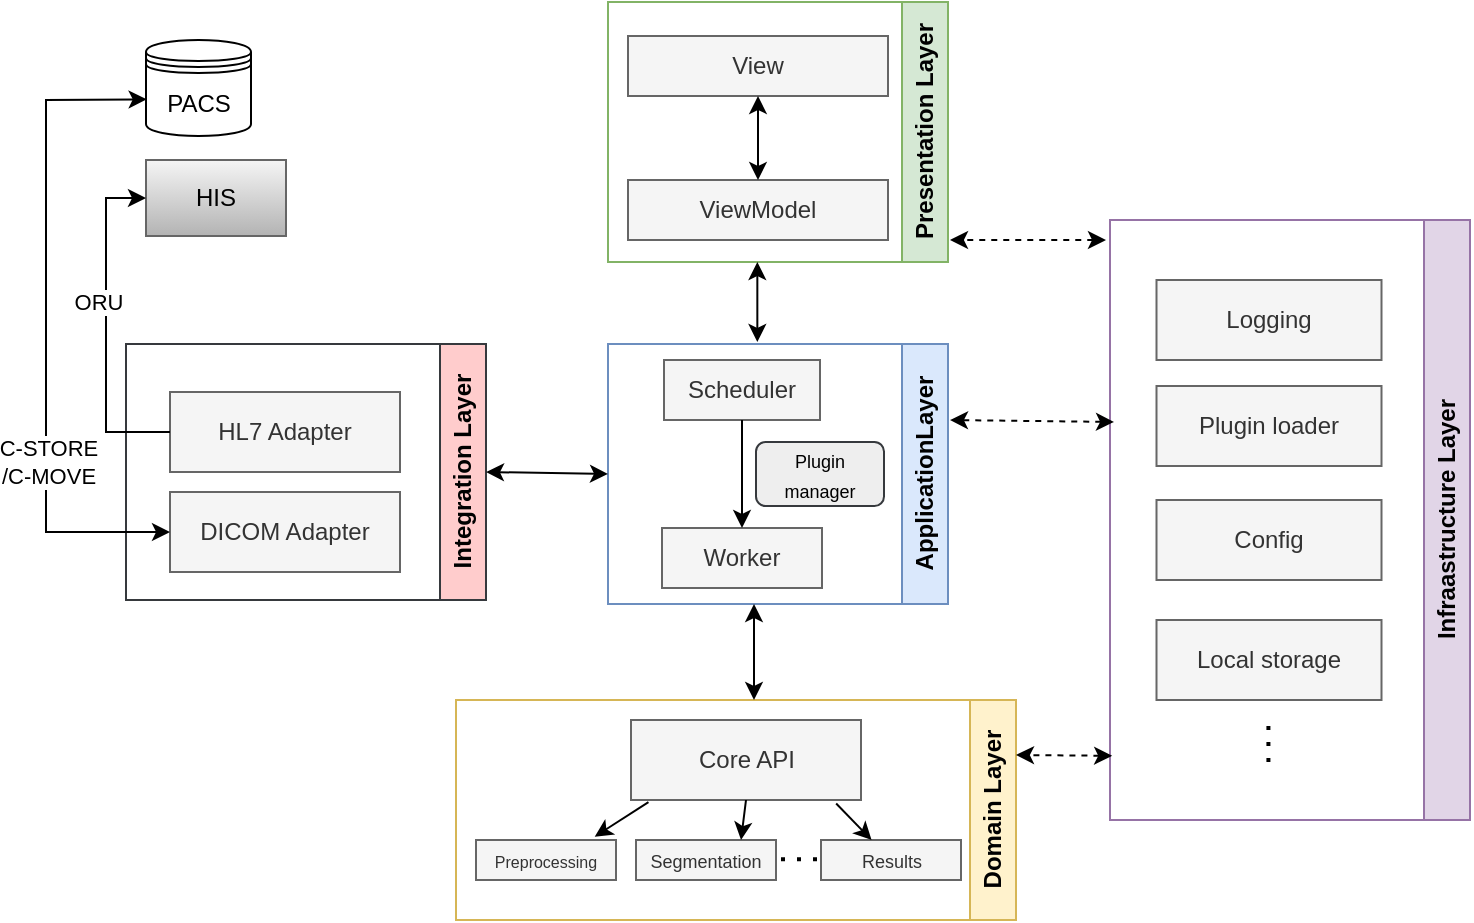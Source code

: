 <mxfile version="28.2.5">
  <diagram name="Page-1" id="rf2fQ5KeaceVcS20yqXe">
    <mxGraphModel dx="983" dy="601" grid="1" gridSize="10" guides="1" tooltips="1" connect="1" arrows="1" fold="1" page="1" pageScale="1" pageWidth="850" pageHeight="1100" math="0" shadow="0">
      <root>
        <mxCell id="0" />
        <mxCell id="1" parent="0" />
        <mxCell id="q-AmzgmCeMlgFkVJrfTR-6" value="ApplicationLayer" style="swimlane;horizontal=0;whiteSpace=wrap;html=1;direction=west;fillColor=#dae8fc;strokeColor=#6c8ebf;" parent="1" vertex="1">
          <mxGeometry x="389" y="282" width="170" height="130" as="geometry" />
        </mxCell>
        <mxCell id="q-AmzgmCeMlgFkVJrfTR-8" value="Scheduler" style="rounded=0;whiteSpace=wrap;html=1;fillColor=#f5f5f5;strokeColor=#666666;fontColor=#333333;" parent="q-AmzgmCeMlgFkVJrfTR-6" vertex="1">
          <mxGeometry x="28" y="8" width="78" height="30" as="geometry" />
        </mxCell>
        <mxCell id="q-AmzgmCeMlgFkVJrfTR-9" value="Worker" style="rounded=0;whiteSpace=wrap;html=1;fillColor=#f5f5f5;strokeColor=#666666;fontColor=#333333;" parent="q-AmzgmCeMlgFkVJrfTR-6" vertex="1">
          <mxGeometry x="27" y="92" width="80" height="30" as="geometry" />
        </mxCell>
        <mxCell id="q-AmzgmCeMlgFkVJrfTR-45" value="" style="endArrow=classic;html=1;rounded=0;exitX=0.5;exitY=1;exitDx=0;exitDy=0;entryX=0.5;entryY=0;entryDx=0;entryDy=0;" parent="q-AmzgmCeMlgFkVJrfTR-6" source="q-AmzgmCeMlgFkVJrfTR-8" target="q-AmzgmCeMlgFkVJrfTR-9" edge="1">
          <mxGeometry width="50" height="50" relative="1" as="geometry">
            <mxPoint x="69" y="68" as="sourcePoint" />
            <mxPoint x="109" y="78" as="targetPoint" />
          </mxGeometry>
        </mxCell>
        <mxCell id="q-AmzgmCeMlgFkVJrfTR-31" value="&lt;font style=&quot;font-size: 9px;&quot;&gt;Plugin manager&lt;/font&gt;" style="rounded=1;whiteSpace=wrap;html=1;fillColor=#eeeeee;strokeColor=#36393d;" parent="q-AmzgmCeMlgFkVJrfTR-6" vertex="1">
          <mxGeometry x="74" y="49" width="64" height="32" as="geometry" />
        </mxCell>
        <mxCell id="q-AmzgmCeMlgFkVJrfTR-7" value="Presentation Layer" style="swimlane;horizontal=0;whiteSpace=wrap;html=1;direction=west;fillColor=#d5e8d4;strokeColor=#82b366;" parent="1" vertex="1">
          <mxGeometry x="389" y="111" width="170" height="130" as="geometry" />
        </mxCell>
        <mxCell id="q-AmzgmCeMlgFkVJrfTR-2" value="View" style="rounded=0;whiteSpace=wrap;html=1;fillColor=#f5f5f5;fontColor=#333333;strokeColor=#666666;" parent="q-AmzgmCeMlgFkVJrfTR-7" vertex="1">
          <mxGeometry x="10" y="17" width="130" height="30" as="geometry" />
        </mxCell>
        <mxCell id="q-AmzgmCeMlgFkVJrfTR-3" value="ViewModel" style="rounded=0;whiteSpace=wrap;html=1;fillColor=#f5f5f5;strokeColor=#666666;fontColor=#333333;" parent="q-AmzgmCeMlgFkVJrfTR-7" vertex="1">
          <mxGeometry x="10" y="89" width="130" height="30" as="geometry" />
        </mxCell>
        <mxCell id="q-AmzgmCeMlgFkVJrfTR-43" value="" style="endArrow=classic;startArrow=classic;html=1;rounded=0;entryX=0.5;entryY=1;entryDx=0;entryDy=0;" parent="q-AmzgmCeMlgFkVJrfTR-7" source="q-AmzgmCeMlgFkVJrfTR-3" target="q-AmzgmCeMlgFkVJrfTR-2" edge="1">
          <mxGeometry width="50" height="50" relative="1" as="geometry">
            <mxPoint x="40" y="209" as="sourcePoint" />
            <mxPoint x="90" y="159" as="targetPoint" />
          </mxGeometry>
        </mxCell>
        <mxCell id="q-AmzgmCeMlgFkVJrfTR-12" value="Domain Layer" style="swimlane;horizontal=0;whiteSpace=wrap;html=1;direction=west;fillColor=#fff2cc;strokeColor=#d6b656;" parent="1" vertex="1">
          <mxGeometry x="313" y="460" width="280" height="110" as="geometry" />
        </mxCell>
        <mxCell id="q-AmzgmCeMlgFkVJrfTR-13" value="Core API" style="rounded=0;whiteSpace=wrap;html=1;fillColor=#f5f5f5;strokeColor=#666666;fontColor=#333333;" parent="q-AmzgmCeMlgFkVJrfTR-12" vertex="1">
          <mxGeometry x="87.5" y="10" width="115" height="40" as="geometry" />
        </mxCell>
        <mxCell id="q-AmzgmCeMlgFkVJrfTR-18" value="&lt;font style=&quot;font-size: 8px;&quot;&gt;Preprocessing&lt;/font&gt;" style="rounded=0;whiteSpace=wrap;html=1;fillColor=#f5f5f5;strokeColor=#666666;fontColor=#333333;" parent="q-AmzgmCeMlgFkVJrfTR-12" vertex="1">
          <mxGeometry x="10" y="70" width="70" height="20" as="geometry" />
        </mxCell>
        <mxCell id="q-AmzgmCeMlgFkVJrfTR-20" value="&lt;font style=&quot;font-size: 9px;&quot;&gt;Segmentation&lt;/font&gt;" style="rounded=0;whiteSpace=wrap;html=1;fillColor=#f5f5f5;strokeColor=#666666;fontColor=#333333;" parent="q-AmzgmCeMlgFkVJrfTR-12" vertex="1">
          <mxGeometry x="90" y="70" width="70" height="20" as="geometry" />
        </mxCell>
        <mxCell id="q-AmzgmCeMlgFkVJrfTR-21" value="" style="endArrow=none;dashed=1;html=1;dashPattern=1 3;strokeWidth=2;rounded=0;" parent="q-AmzgmCeMlgFkVJrfTR-12" edge="1">
          <mxGeometry width="50" height="50" relative="1" as="geometry">
            <mxPoint x="162.5" y="79.66" as="sourcePoint" />
            <mxPoint x="182.5" y="79.66" as="targetPoint" />
          </mxGeometry>
        </mxCell>
        <mxCell id="q-AmzgmCeMlgFkVJrfTR-23" value="&lt;font style=&quot;font-size: 9px;&quot;&gt;Results&lt;/font&gt;" style="rounded=0;whiteSpace=wrap;html=1;fillColor=#f5f5f5;strokeColor=#666666;fontColor=#333333;" parent="q-AmzgmCeMlgFkVJrfTR-12" vertex="1">
          <mxGeometry x="182.5" y="70" width="70" height="20" as="geometry" />
        </mxCell>
        <mxCell id="q-AmzgmCeMlgFkVJrfTR-55" value="" style="endArrow=classic;html=1;rounded=0;exitX=0.5;exitY=1;exitDx=0;exitDy=0;entryX=0.75;entryY=0;entryDx=0;entryDy=0;" parent="q-AmzgmCeMlgFkVJrfTR-12" source="q-AmzgmCeMlgFkVJrfTR-13" target="q-AmzgmCeMlgFkVJrfTR-20" edge="1">
          <mxGeometry width="50" height="50" relative="1" as="geometry">
            <mxPoint x="132" y="-80" as="sourcePoint" />
            <mxPoint x="182" y="-130" as="targetPoint" />
          </mxGeometry>
        </mxCell>
        <mxCell id="q-AmzgmCeMlgFkVJrfTR-50" value="" style="endArrow=classic;html=1;rounded=0;exitX=0.892;exitY=1.044;exitDx=0;exitDy=0;exitPerimeter=0;" parent="q-AmzgmCeMlgFkVJrfTR-12" source="q-AmzgmCeMlgFkVJrfTR-13" target="q-AmzgmCeMlgFkVJrfTR-23" edge="1">
          <mxGeometry width="50" height="50" relative="1" as="geometry">
            <mxPoint x="222" y="-20" as="sourcePoint" />
            <mxPoint x="272" y="-70" as="targetPoint" />
          </mxGeometry>
        </mxCell>
        <mxCell id="q-AmzgmCeMlgFkVJrfTR-56" value="" style="endArrow=classic;html=1;rounded=0;exitX=0.076;exitY=1.027;exitDx=0;exitDy=0;exitPerimeter=0;entryX=0.848;entryY=-0.084;entryDx=0;entryDy=0;entryPerimeter=0;" parent="q-AmzgmCeMlgFkVJrfTR-12" source="q-AmzgmCeMlgFkVJrfTR-13" target="q-AmzgmCeMlgFkVJrfTR-18" edge="1">
          <mxGeometry width="50" height="50" relative="1" as="geometry">
            <mxPoint x="132" y="-80" as="sourcePoint" />
            <mxPoint x="182" y="-130" as="targetPoint" />
          </mxGeometry>
        </mxCell>
        <mxCell id="q-AmzgmCeMlgFkVJrfTR-24" value="Integration Layer" style="swimlane;horizontal=0;whiteSpace=wrap;html=1;direction=west;fillColor=#ffcccc;strokeColor=#36393d;" parent="1" vertex="1">
          <mxGeometry x="148" y="282" width="180" height="128" as="geometry" />
        </mxCell>
        <mxCell id="q-AmzgmCeMlgFkVJrfTR-25" value="HL7 Adapter" style="rounded=0;whiteSpace=wrap;html=1;fillColor=#f5f5f5;strokeColor=#666666;fontColor=#333333;" parent="q-AmzgmCeMlgFkVJrfTR-24" vertex="1">
          <mxGeometry x="22" y="24" width="115" height="40" as="geometry" />
        </mxCell>
        <mxCell id="q-AmzgmCeMlgFkVJrfTR-32" value="DICOM Adapter" style="rounded=0;whiteSpace=wrap;html=1;fillColor=#f5f5f5;strokeColor=#666666;fontColor=#333333;" parent="q-AmzgmCeMlgFkVJrfTR-24" vertex="1">
          <mxGeometry x="22" y="74" width="115" height="40" as="geometry" />
        </mxCell>
        <mxCell id="q-AmzgmCeMlgFkVJrfTR-33" value="Infraastructure Layer" style="swimlane;horizontal=0;whiteSpace=wrap;html=1;direction=west;fillColor=#e1d5e7;strokeColor=#9673a6;" parent="1" vertex="1">
          <mxGeometry x="640" y="220" width="180" height="300" as="geometry" />
        </mxCell>
        <mxCell id="q-AmzgmCeMlgFkVJrfTR-34" value="Logging" style="rounded=0;whiteSpace=wrap;html=1;fillColor=#f5f5f5;strokeColor=#666666;fontColor=#333333;" parent="q-AmzgmCeMlgFkVJrfTR-33" vertex="1">
          <mxGeometry x="23.25" y="30" width="112.5" height="40" as="geometry" />
        </mxCell>
        <mxCell id="q-AmzgmCeMlgFkVJrfTR-75" value="" style="endArrow=none;dashed=1;html=1;dashPattern=1 3;strokeWidth=2;rounded=0;" parent="q-AmzgmCeMlgFkVJrfTR-33" edge="1">
          <mxGeometry width="50" height="50" relative="1" as="geometry">
            <mxPoint x="79.21" y="253" as="sourcePoint" />
            <mxPoint x="79.21" y="271" as="targetPoint" />
          </mxGeometry>
        </mxCell>
        <mxCell id="q-AmzgmCeMlgFkVJrfTR-87" value="Plugin loader" style="rounded=0;whiteSpace=wrap;html=1;fillColor=#f5f5f5;strokeColor=#666666;fontColor=#333333;" parent="q-AmzgmCeMlgFkVJrfTR-33" vertex="1">
          <mxGeometry x="23.25" y="83" width="112.5" height="40" as="geometry" />
        </mxCell>
        <mxCell id="7GGlBE3z_p0fuzqhxtIB-1" value="Config" style="rounded=0;whiteSpace=wrap;html=1;fillColor=#f5f5f5;strokeColor=#666666;fontColor=#333333;" vertex="1" parent="q-AmzgmCeMlgFkVJrfTR-33">
          <mxGeometry x="23.25" y="140" width="112.5" height="40" as="geometry" />
        </mxCell>
        <mxCell id="7GGlBE3z_p0fuzqhxtIB-2" value="Local storage" style="rounded=0;whiteSpace=wrap;html=1;fillColor=#f5f5f5;strokeColor=#666666;fontColor=#333333;" vertex="1" parent="q-AmzgmCeMlgFkVJrfTR-33">
          <mxGeometry x="23.25" y="200" width="112.5" height="40" as="geometry" />
        </mxCell>
        <mxCell id="q-AmzgmCeMlgFkVJrfTR-44" value="" style="endArrow=classic;startArrow=classic;html=1;rounded=0;" parent="1" edge="1">
          <mxGeometry width="50" height="50" relative="1" as="geometry">
            <mxPoint x="463.67" y="281" as="sourcePoint" />
            <mxPoint x="463.67" y="241" as="targetPoint" />
          </mxGeometry>
        </mxCell>
        <mxCell id="q-AmzgmCeMlgFkVJrfTR-48" value="" style="endArrow=classic;startArrow=classic;html=1;rounded=0;exitX=0.5;exitY=0;exitDx=0;exitDy=0;" parent="1" edge="1">
          <mxGeometry width="50" height="50" relative="1" as="geometry">
            <mxPoint x="462.0" y="412" as="sourcePoint" />
            <mxPoint x="462" y="460" as="targetPoint" />
          </mxGeometry>
        </mxCell>
        <mxCell id="q-AmzgmCeMlgFkVJrfTR-58" value="" style="endArrow=classic;startArrow=classic;html=1;rounded=0;dashed=1;" parent="1" edge="1">
          <mxGeometry width="50" height="50" relative="1" as="geometry">
            <mxPoint x="638" y="230" as="sourcePoint" />
            <mxPoint x="560" y="230" as="targetPoint" />
          </mxGeometry>
        </mxCell>
        <mxCell id="q-AmzgmCeMlgFkVJrfTR-59" value="" style="endArrow=classic;startArrow=classic;html=1;rounded=0;dashed=1;" parent="1" edge="1">
          <mxGeometry width="50" height="50" relative="1" as="geometry">
            <mxPoint x="642" y="321" as="sourcePoint" />
            <mxPoint x="560" y="320" as="targetPoint" />
          </mxGeometry>
        </mxCell>
        <mxCell id="q-AmzgmCeMlgFkVJrfTR-60" value="" style="endArrow=classic;startArrow=classic;html=1;rounded=0;dashed=1;exitX=0.994;exitY=0.107;exitDx=0;exitDy=0;exitPerimeter=0;entryX=0;entryY=0.75;entryDx=0;entryDy=0;" parent="1" source="q-AmzgmCeMlgFkVJrfTR-33" target="q-AmzgmCeMlgFkVJrfTR-12" edge="1">
          <mxGeometry width="50" height="50" relative="1" as="geometry">
            <mxPoint x="719" y="630" as="sourcePoint" />
            <mxPoint x="630" y="630" as="targetPoint" />
          </mxGeometry>
        </mxCell>
        <mxCell id="q-AmzgmCeMlgFkVJrfTR-70" value="" style="endArrow=classic;startArrow=classic;html=1;rounded=0;entryX=0.006;entryY=0.618;entryDx=0;entryDy=0;exitX=0;exitY=0.5;exitDx=0;exitDy=0;entryPerimeter=0;" parent="1" source="q-AmzgmCeMlgFkVJrfTR-32" target="q-AmzgmCeMlgFkVJrfTR-77" edge="1">
          <mxGeometry width="50" height="50" relative="1" as="geometry">
            <mxPoint x="488" y="328" as="sourcePoint" />
            <mxPoint x="138" y="160" as="targetPoint" />
            <Array as="points">
              <mxPoint x="108" y="376" />
              <mxPoint x="108" y="160" />
            </Array>
          </mxGeometry>
        </mxCell>
        <mxCell id="q-AmzgmCeMlgFkVJrfTR-71" value="&lt;div&gt;C-STORE&lt;/div&gt;&lt;div&gt;/C-MOVE&lt;/div&gt;" style="edgeLabel;html=1;align=center;verticalAlign=middle;resizable=0;points=[];" parent="q-AmzgmCeMlgFkVJrfTR-70" vertex="1" connectable="0">
          <mxGeometry x="-0.328" y="-1" relative="1" as="geometry">
            <mxPoint y="13" as="offset" />
          </mxGeometry>
        </mxCell>
        <mxCell id="q-AmzgmCeMlgFkVJrfTR-41" value="HIS" style="rounded=0;whiteSpace=wrap;html=1;fillColor=#f5f5f5;strokeColor=#666666;gradientColor=#b3b3b3;" parent="1" vertex="1">
          <mxGeometry x="158" y="190" width="70" height="38" as="geometry" />
        </mxCell>
        <mxCell id="q-AmzgmCeMlgFkVJrfTR-77" value="PACS" style="shape=datastore;whiteSpace=wrap;html=1;" parent="1" vertex="1">
          <mxGeometry x="158" y="130" width="52.5" height="48" as="geometry" />
        </mxCell>
        <mxCell id="q-AmzgmCeMlgFkVJrfTR-81" style="edgeStyle=orthogonalEdgeStyle;rounded=0;orthogonalLoop=1;jettySize=auto;html=1;exitX=0;exitY=0.5;exitDx=0;exitDy=0;entryX=0;entryY=0.5;entryDx=0;entryDy=0;" parent="1" source="q-AmzgmCeMlgFkVJrfTR-25" target="q-AmzgmCeMlgFkVJrfTR-41" edge="1">
          <mxGeometry relative="1" as="geometry">
            <Array as="points">
              <mxPoint x="138" y="326" />
              <mxPoint x="138" y="209" />
            </Array>
          </mxGeometry>
        </mxCell>
        <mxCell id="q-AmzgmCeMlgFkVJrfTR-82" value="ORU" style="edgeLabel;html=1;align=center;verticalAlign=middle;resizable=0;points=[];" parent="q-AmzgmCeMlgFkVJrfTR-81" vertex="1" connectable="0">
          <mxGeometry x="0.147" y="4" relative="1" as="geometry">
            <mxPoint as="offset" />
          </mxGeometry>
        </mxCell>
        <mxCell id="q-AmzgmCeMlgFkVJrfTR-85" value="" style="endArrow=classic;startArrow=classic;html=1;rounded=0;entryX=1;entryY=0.5;entryDx=0;entryDy=0;exitX=0;exitY=0.5;exitDx=0;exitDy=0;" parent="1" source="q-AmzgmCeMlgFkVJrfTR-24" target="q-AmzgmCeMlgFkVJrfTR-6" edge="1">
          <mxGeometry width="50" height="50" relative="1" as="geometry">
            <mxPoint x="160" y="540" as="sourcePoint" />
            <mxPoint x="210" y="490" as="targetPoint" />
          </mxGeometry>
        </mxCell>
      </root>
    </mxGraphModel>
  </diagram>
</mxfile>
